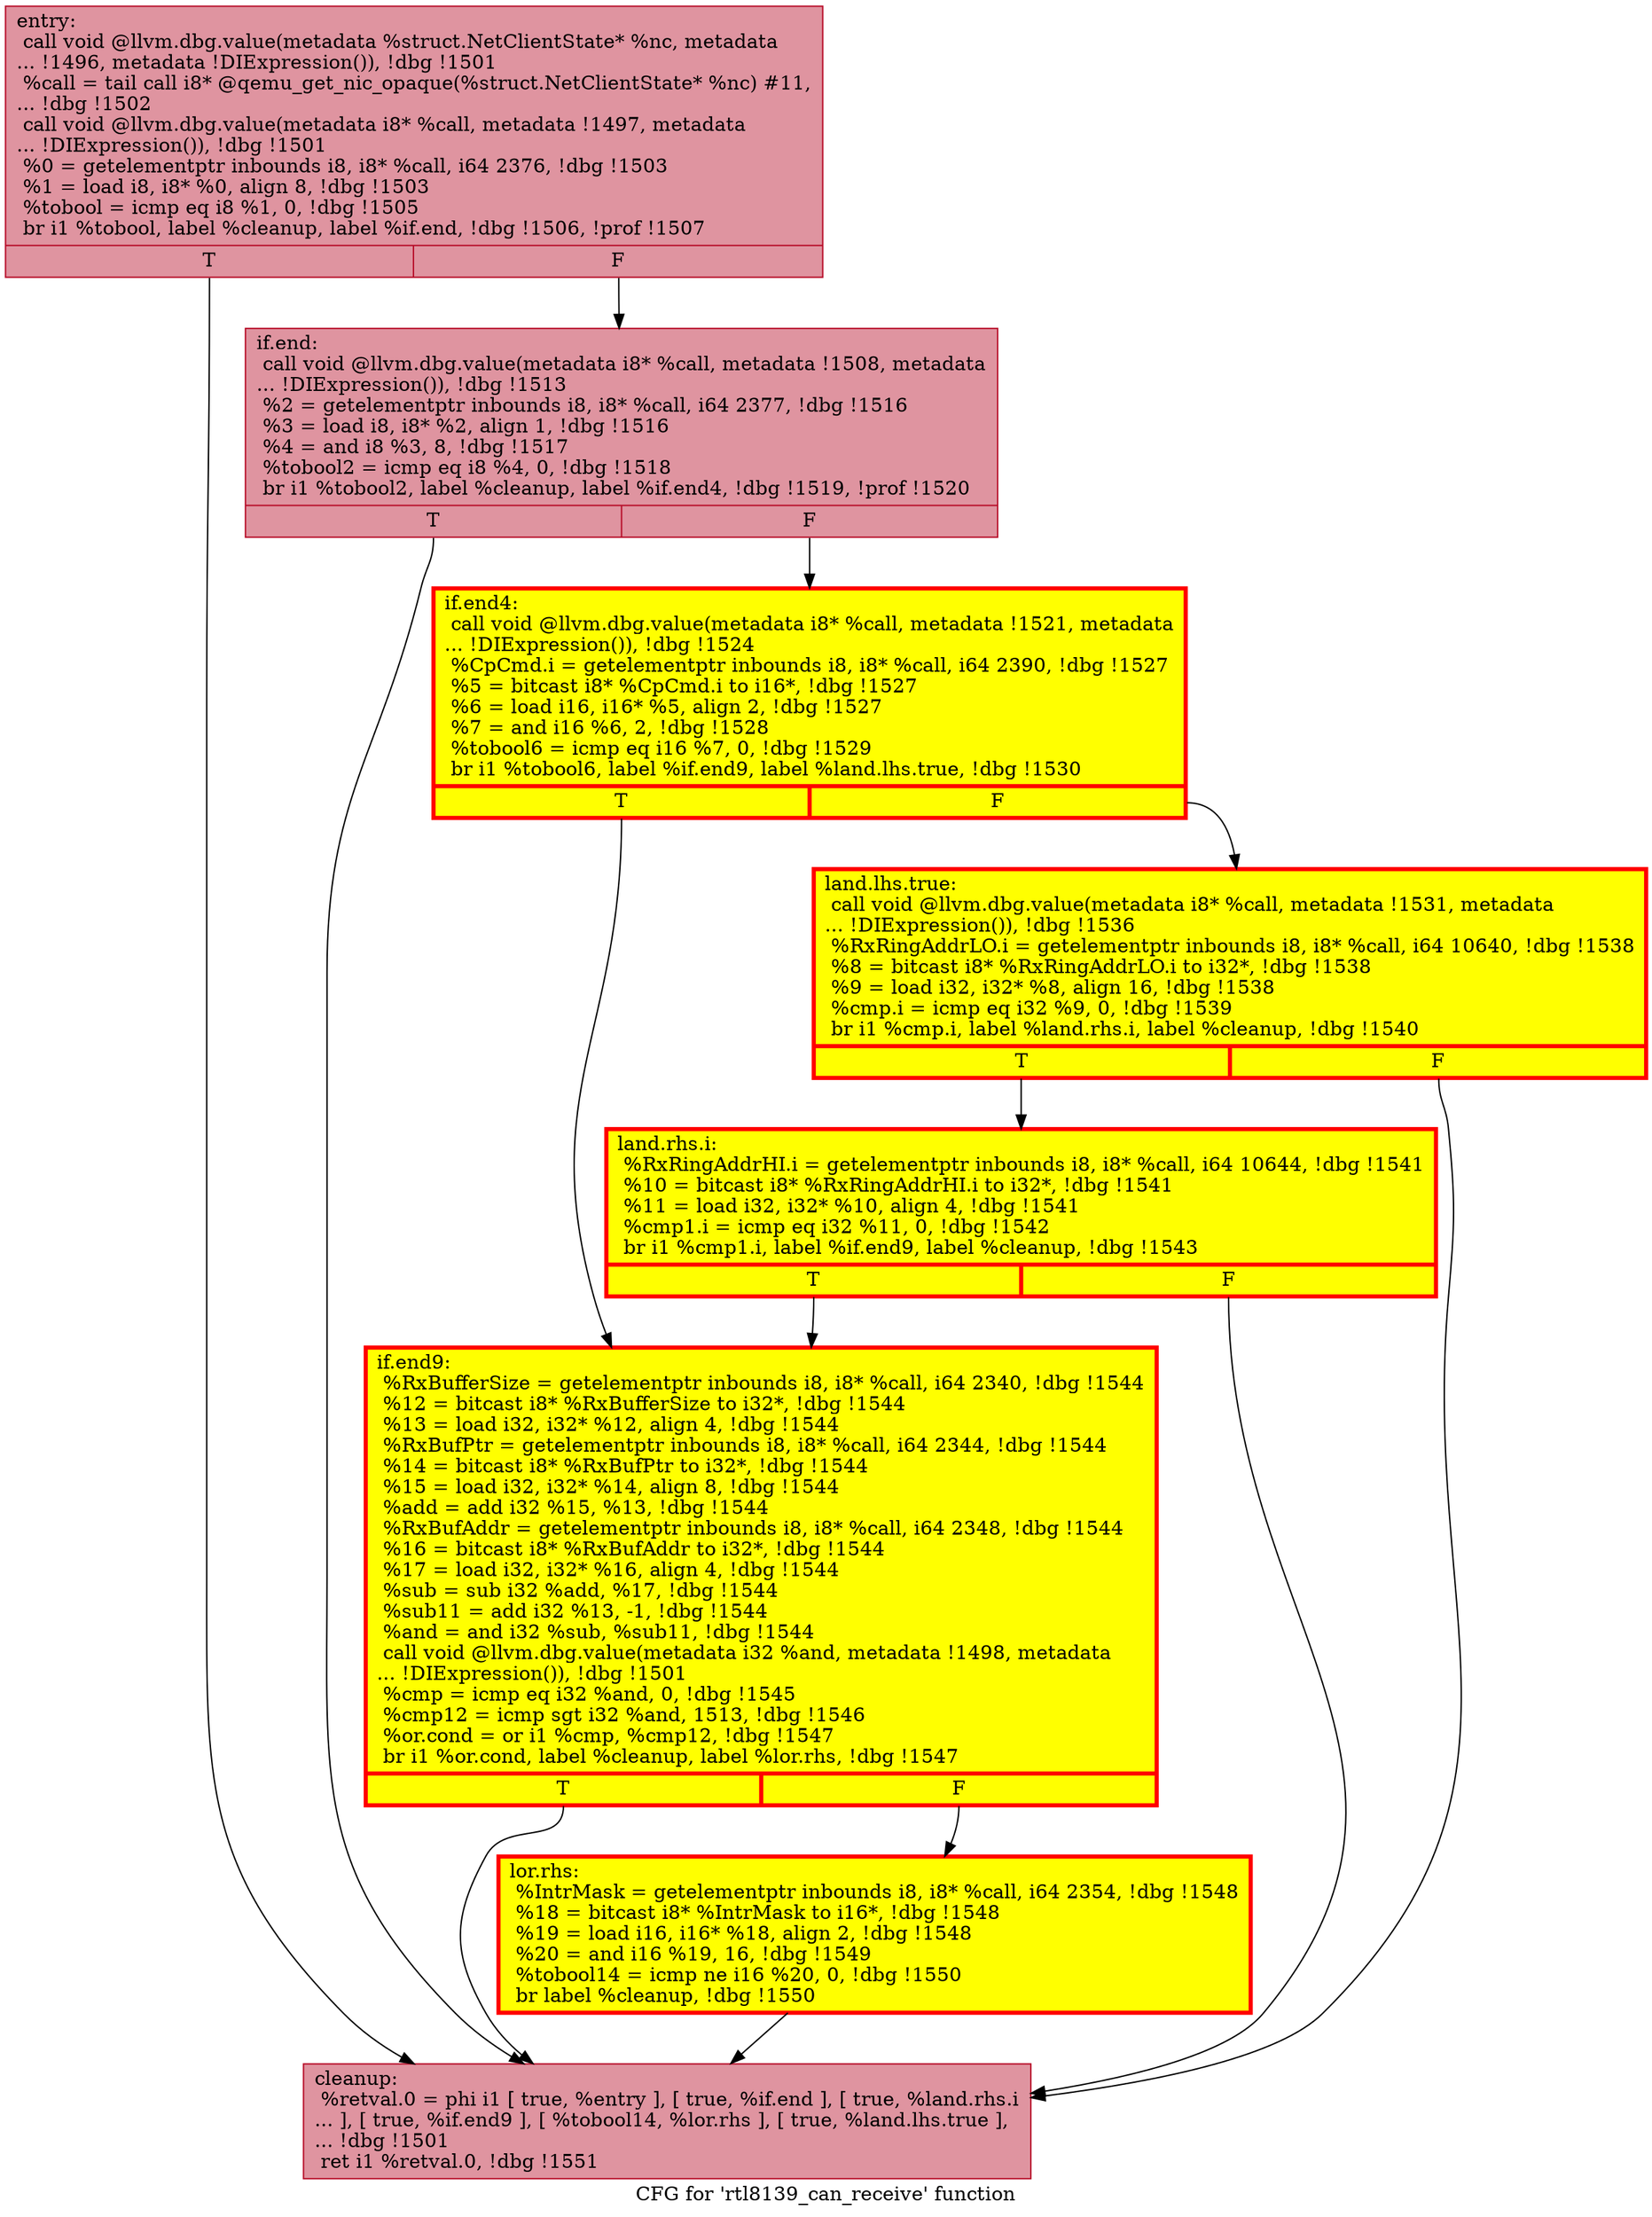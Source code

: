 digraph "CFG for 'rtl8139_can_receive' function" {
	label="CFG for 'rtl8139_can_receive' function";

	Node0x563122e84b40 [shape=record,color="#b70d28ff", style=filled, fillcolor="#b70d2870",label="{entry:\l  call void @llvm.dbg.value(metadata %struct.NetClientState* %nc, metadata\l... !1496, metadata !DIExpression()), !dbg !1501\l  %call = tail call i8* @qemu_get_nic_opaque(%struct.NetClientState* %nc) #11,\l... !dbg !1502\l  call void @llvm.dbg.value(metadata i8* %call, metadata !1497, metadata\l... !DIExpression()), !dbg !1501\l  %0 = getelementptr inbounds i8, i8* %call, i64 2376, !dbg !1503\l  %1 = load i8, i8* %0, align 8, !dbg !1503\l  %tobool = icmp eq i8 %1, 0, !dbg !1505\l  br i1 %tobool, label %cleanup, label %if.end, !dbg !1506, !prof !1507\l|{<s0>T|<s1>F}}"];
	Node0x563122e84b40:s0 -> Node0x5631231f89c0;
	Node0x563122e84b40:s1 -> Node0x5631231f82c0;
	Node0x5631231f82c0 [shape=record,color="#b70d28ff", style=filled, fillcolor="#b70d2870",label="{if.end:                                           \l  call void @llvm.dbg.value(metadata i8* %call, metadata !1508, metadata\l... !DIExpression()), !dbg !1513\l  %2 = getelementptr inbounds i8, i8* %call, i64 2377, !dbg !1516\l  %3 = load i8, i8* %2, align 1, !dbg !1516\l  %4 = and i8 %3, 8, !dbg !1517\l  %tobool2 = icmp eq i8 %4, 0, !dbg !1518\l  br i1 %tobool2, label %cleanup, label %if.end4, !dbg !1519, !prof !1520\l|{<s0>T|<s1>F}}"];
	Node0x5631231f82c0:s0 -> Node0x5631231f89c0;
	Node0x5631231f82c0:s1 -> Node0x5631231f8eb0;
	Node0x5631231f8eb0 [shape=record,penwidth=3.0, style="filled", color="red", fillcolor="yellow",label="{if.end4:                                          \l  call void @llvm.dbg.value(metadata i8* %call, metadata !1521, metadata\l... !DIExpression()), !dbg !1524\l  %CpCmd.i = getelementptr inbounds i8, i8* %call, i64 2390, !dbg !1527\l  %5 = bitcast i8* %CpCmd.i to i16*, !dbg !1527\l  %6 = load i16, i16* %5, align 2, !dbg !1527\l  %7 = and i16 %6, 2, !dbg !1528\l  %tobool6 = icmp eq i16 %7, 0, !dbg !1529\l  br i1 %tobool6, label %if.end9, label %land.lhs.true, !dbg !1530\l|{<s0>T|<s1>F}}"];
	Node0x5631231f8eb0:s0 -> Node0x5631231f9650;
	Node0x5631231f8eb0:s1 -> Node0x5631231f96c0;
	Node0x5631231f96c0 [shape=record,penwidth=3.0, style="filled", color="red", fillcolor="yellow",label="{land.lhs.true:                                    \l  call void @llvm.dbg.value(metadata i8* %call, metadata !1531, metadata\l... !DIExpression()), !dbg !1536\l  %RxRingAddrLO.i = getelementptr inbounds i8, i8* %call, i64 10640, !dbg !1538\l  %8 = bitcast i8* %RxRingAddrLO.i to i32*, !dbg !1538\l  %9 = load i32, i32* %8, align 16, !dbg !1538\l  %cmp.i = icmp eq i32 %9, 0, !dbg !1539\l  br i1 %cmp.i, label %land.rhs.i, label %cleanup, !dbg !1540\l|{<s0>T|<s1>F}}"];
	Node0x5631231f96c0:s0 -> Node0x5631230cecd0;
	Node0x5631231f96c0:s1 -> Node0x5631231f89c0;
	Node0x5631230cecd0 [shape=record,penwidth=3.0, style="filled", color="red", fillcolor="yellow",label="{land.rhs.i:                                       \l  %RxRingAddrHI.i = getelementptr inbounds i8, i8* %call, i64 10644, !dbg !1541\l  %10 = bitcast i8* %RxRingAddrHI.i to i32*, !dbg !1541\l  %11 = load i32, i32* %10, align 4, !dbg !1541\l  %cmp1.i = icmp eq i32 %11, 0, !dbg !1542\l  br i1 %cmp1.i, label %if.end9, label %cleanup, !dbg !1543\l|{<s0>T|<s1>F}}"];
	Node0x5631230cecd0:s0 -> Node0x5631231f9650;
	Node0x5631230cecd0:s1 -> Node0x5631231f89c0;
	Node0x5631231f9650 [shape=record,penwidth=3.0, style="filled", color="red", fillcolor="yellow",label="{if.end9:                                          \l  %RxBufferSize = getelementptr inbounds i8, i8* %call, i64 2340, !dbg !1544\l  %12 = bitcast i8* %RxBufferSize to i32*, !dbg !1544\l  %13 = load i32, i32* %12, align 4, !dbg !1544\l  %RxBufPtr = getelementptr inbounds i8, i8* %call, i64 2344, !dbg !1544\l  %14 = bitcast i8* %RxBufPtr to i32*, !dbg !1544\l  %15 = load i32, i32* %14, align 8, !dbg !1544\l  %add = add i32 %15, %13, !dbg !1544\l  %RxBufAddr = getelementptr inbounds i8, i8* %call, i64 2348, !dbg !1544\l  %16 = bitcast i8* %RxBufAddr to i32*, !dbg !1544\l  %17 = load i32, i32* %16, align 4, !dbg !1544\l  %sub = sub i32 %add, %17, !dbg !1544\l  %sub11 = add i32 %13, -1, !dbg !1544\l  %and = and i32 %sub, %sub11, !dbg !1544\l  call void @llvm.dbg.value(metadata i32 %and, metadata !1498, metadata\l... !DIExpression()), !dbg !1501\l  %cmp = icmp eq i32 %and, 0, !dbg !1545\l  %cmp12 = icmp sgt i32 %and, 1513, !dbg !1546\l  %or.cond = or i1 %cmp, %cmp12, !dbg !1547\l  br i1 %or.cond, label %cleanup, label %lor.rhs, !dbg !1547\l|{<s0>T|<s1>F}}"];
	Node0x5631231f9650:s0 -> Node0x5631231f89c0;
	Node0x5631231f9650:s1 -> Node0x5631231fad70;
	Node0x5631231fad70 [shape=record,penwidth=3.0, style="filled", color="red", fillcolor="yellow",label="{lor.rhs:                                          \l  %IntrMask = getelementptr inbounds i8, i8* %call, i64 2354, !dbg !1548\l  %18 = bitcast i8* %IntrMask to i16*, !dbg !1548\l  %19 = load i16, i16* %18, align 2, !dbg !1548\l  %20 = and i16 %19, 16, !dbg !1549\l  %tobool14 = icmp ne i16 %20, 0, !dbg !1550\l  br label %cleanup, !dbg !1550\l}"];
	Node0x5631231fad70 -> Node0x5631231f89c0;
	Node0x5631231f89c0 [shape=record,color="#b70d28ff", style=filled, fillcolor="#b70d2870",label="{cleanup:                                          \l  %retval.0 = phi i1 [ true, %entry ], [ true, %if.end ], [ true, %land.rhs.i\l... ], [ true, %if.end9 ], [ %tobool14, %lor.rhs ], [ true, %land.lhs.true ],\l... !dbg !1501\l  ret i1 %retval.0, !dbg !1551\l}"];
}
